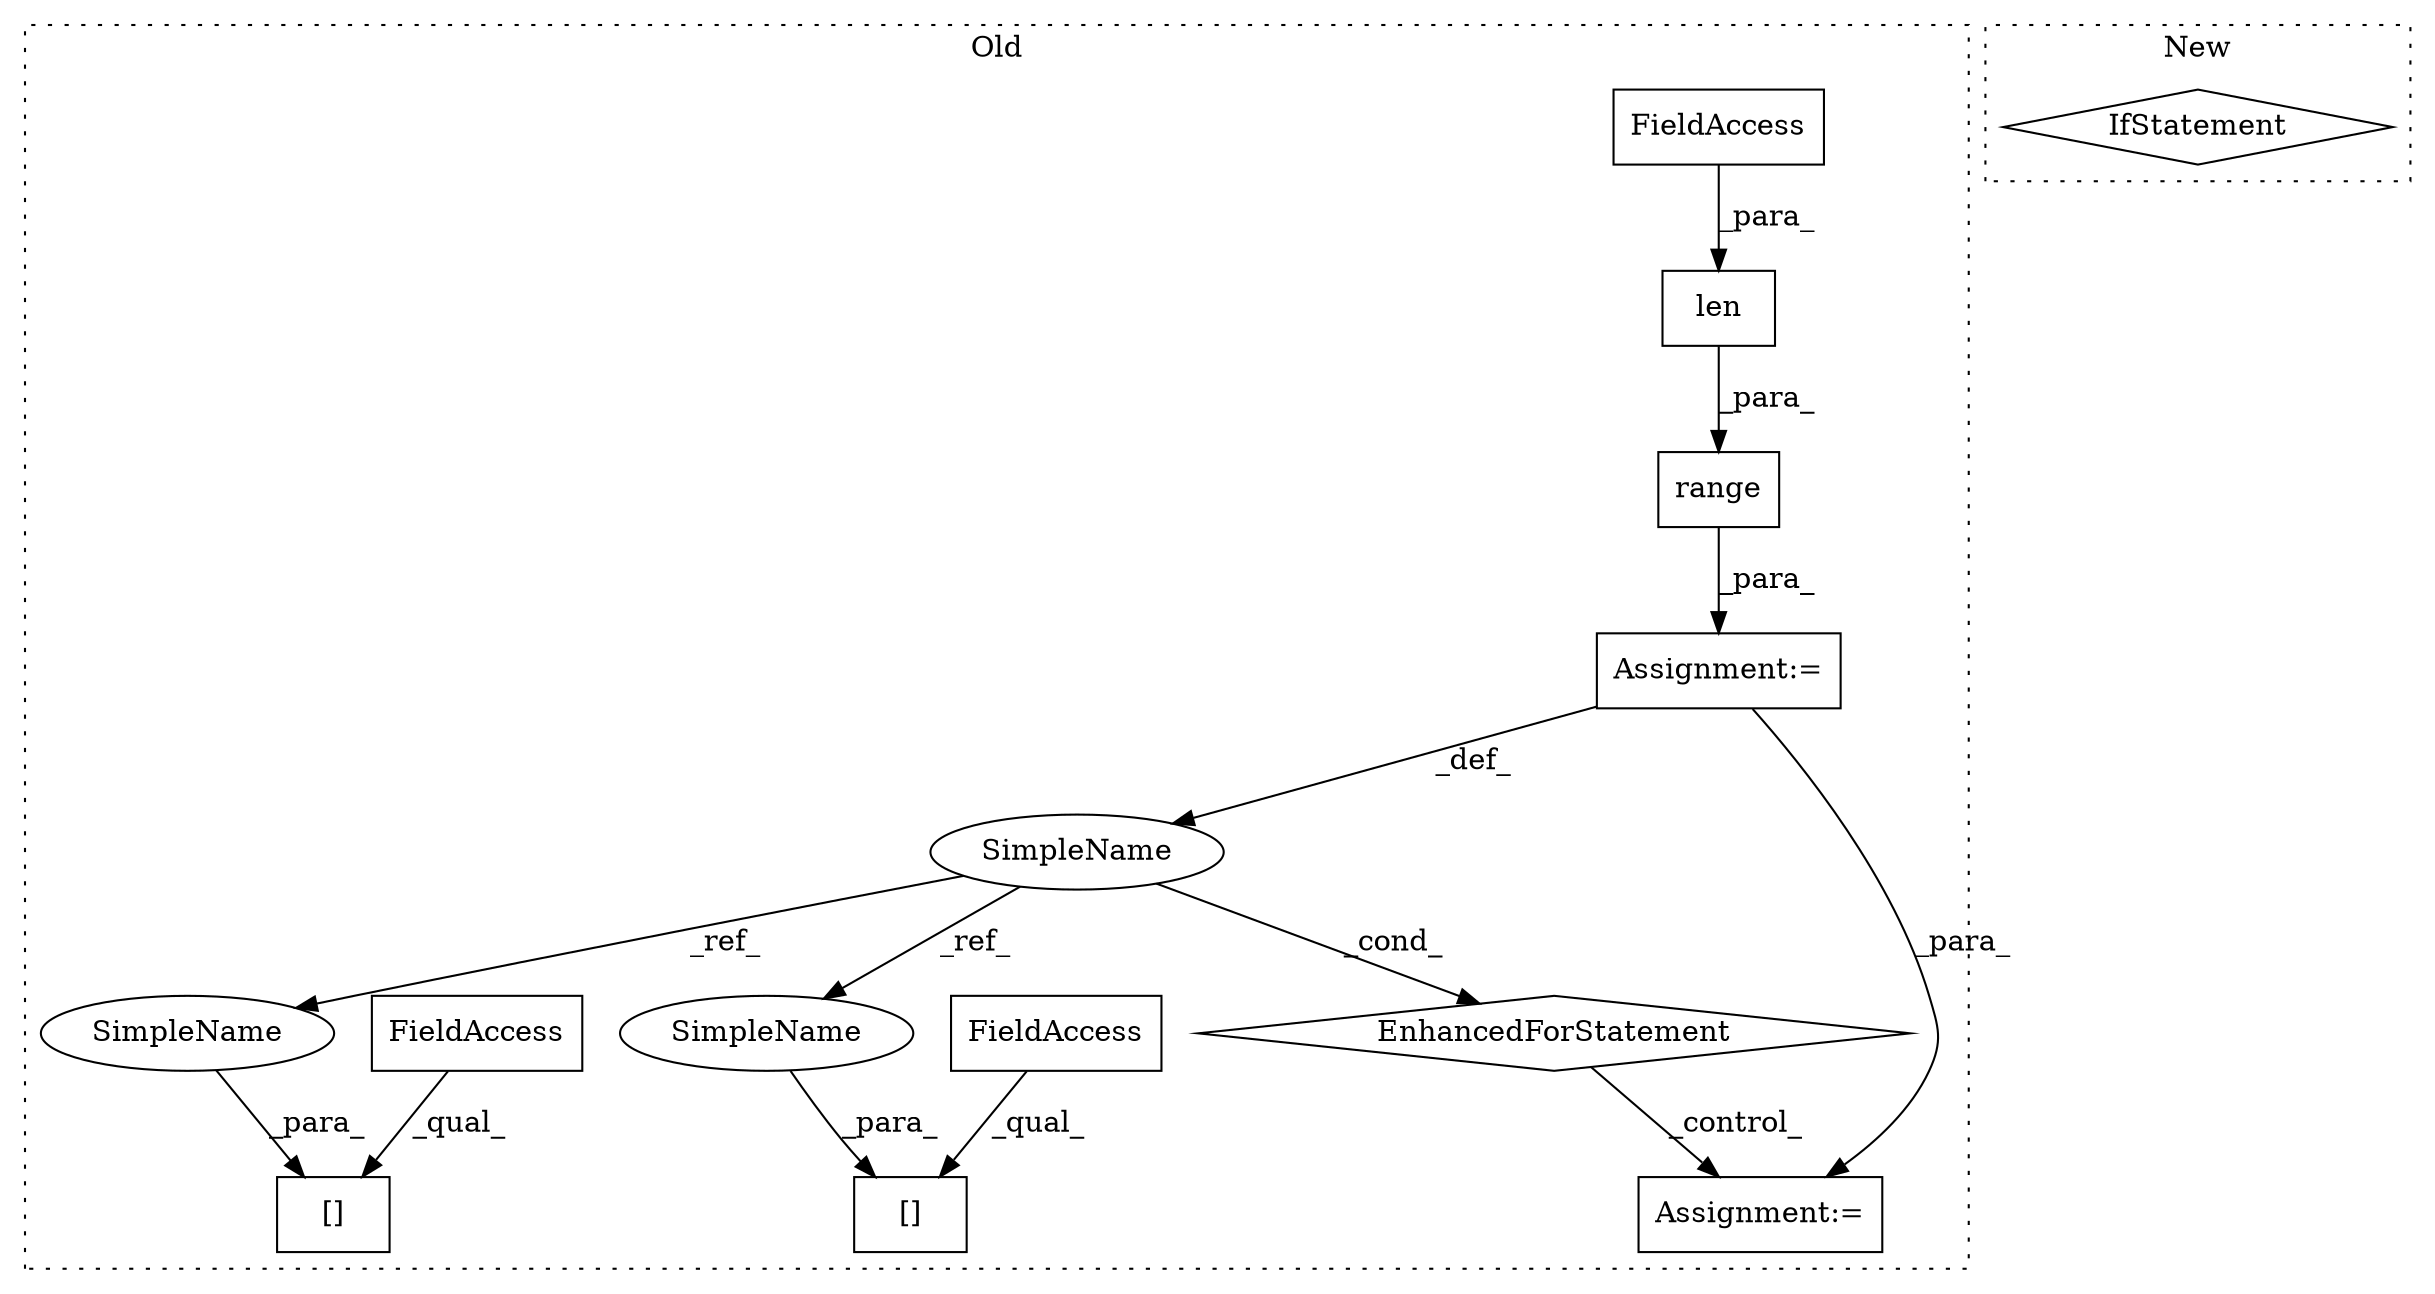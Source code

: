 digraph G {
subgraph cluster0 {
1 [label="range" a="32" s="3425,3446" l="6,1" shape="box"];
3 [label="Assignment:=" a="7" s="3364,3447" l="53,2" shape="box"];
4 [label="EnhancedForStatement" a="70" s="3364,3447" l="53,2" shape="diamond"];
5 [label="[]" a="2" s="3619,3631" l="11,1" shape="box"];
6 [label="SimpleName" a="42" s="3421" l="1" shape="ellipse"];
7 [label="Assignment:=" a="7" s="3471,3561" l="57,2" shape="box"];
8 [label="len" a="32" s="3431,3445" l="4,1" shape="box"];
9 [label="FieldAccess" a="22" s="3619" l="10" shape="box"];
10 [label="FieldAccess" a="22" s="3435" l="10" shape="box"];
11 [label="[]" a="2" s="3577,3589" l="11,1" shape="box"];
12 [label="FieldAccess" a="22" s="3577" l="10" shape="box"];
13 [label="SimpleName" a="42" s="3630" l="1" shape="ellipse"];
14 [label="SimpleName" a="42" s="3588" l="1" shape="ellipse"];
label = "Old";
style="dotted";
}
subgraph cluster1 {
2 [label="IfStatement" a="25" s="3512" l="30" shape="diamond"];
label = "New";
style="dotted";
}
1 -> 3 [label="_para_"];
3 -> 6 [label="_def_"];
3 -> 7 [label="_para_"];
4 -> 7 [label="_control_"];
6 -> 13 [label="_ref_"];
6 -> 4 [label="_cond_"];
6 -> 14 [label="_ref_"];
8 -> 1 [label="_para_"];
9 -> 5 [label="_qual_"];
10 -> 8 [label="_para_"];
12 -> 11 [label="_qual_"];
13 -> 5 [label="_para_"];
14 -> 11 [label="_para_"];
}